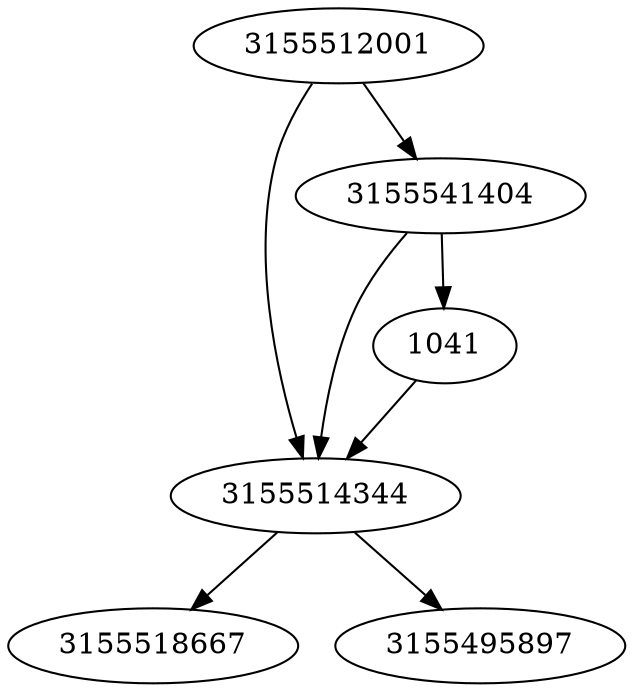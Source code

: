 strict digraph  {
3155512001;
3155514344;
3155518667;
1041;
3155495897;
3155541404;
3155512001 -> 3155514344;
3155512001 -> 3155541404;
3155514344 -> 3155518667;
3155514344 -> 3155495897;
1041 -> 3155514344;
3155541404 -> 1041;
3155541404 -> 3155514344;
}
